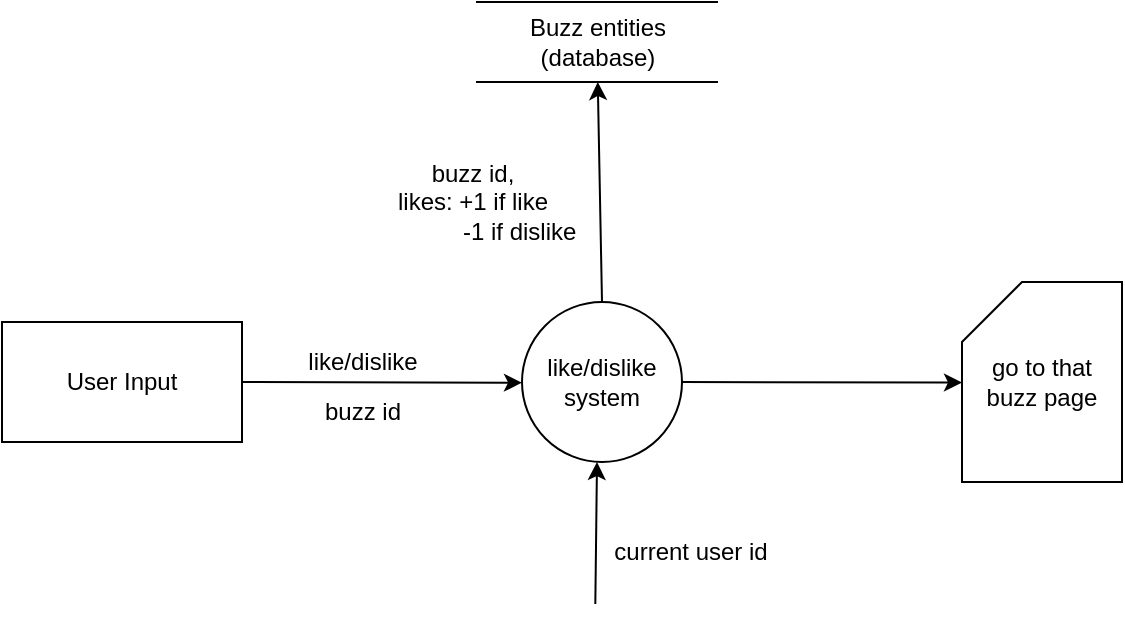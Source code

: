 <mxfile>
    <diagram id="-Yv0KU5_5GxbCI-0QOoM" name="Page-1">
        <mxGraphModel dx="576" dy="424" grid="1" gridSize="10" guides="1" tooltips="1" connect="1" arrows="1" fold="1" page="1" pageScale="1" pageWidth="827" pageHeight="1169" math="0" shadow="0">
            <root>
                <mxCell id="0"/>
                <mxCell id="1" parent="0"/>
                <mxCell id="13" style="edgeStyle=none;html=1;exitX=1;exitY=0.5;exitDx=0;exitDy=0;" parent="1" source="14" edge="1">
                    <mxGeometry relative="1" as="geometry">
                        <mxPoint x="330" y="250.333" as="targetPoint"/>
                    </mxGeometry>
                </mxCell>
                <mxCell id="14" value="User Input" style="rounded=0;whiteSpace=wrap;html=1;" parent="1" vertex="1">
                    <mxGeometry x="70" y="220" width="120" height="60" as="geometry"/>
                </mxCell>
                <mxCell id="15" value="like/dislike" style="text;html=1;align=center;verticalAlign=middle;resizable=0;points=[];autosize=1;strokeColor=none;fillColor=none;" parent="1" vertex="1">
                    <mxGeometry x="210" y="225" width="80" height="30" as="geometry"/>
                </mxCell>
                <mxCell id="16" style="edgeStyle=none;html=1;exitX=1;exitY=0.5;exitDx=0;exitDy=0;" parent="1" source="18" edge="1">
                    <mxGeometry relative="1" as="geometry">
                        <mxPoint x="550" y="250.286" as="targetPoint"/>
                    </mxGeometry>
                </mxCell>
                <mxCell id="17" style="edgeStyle=none;html=1;exitX=0.5;exitY=0;exitDx=0;exitDy=0;" parent="1" source="18" target="22" edge="1">
                    <mxGeometry relative="1" as="geometry"/>
                </mxCell>
                <mxCell id="18" value="like/dislike&lt;br&gt;system" style="ellipse;whiteSpace=wrap;html=1;aspect=fixed;" parent="1" vertex="1">
                    <mxGeometry x="330" y="210" width="80" height="80" as="geometry"/>
                </mxCell>
                <mxCell id="20" style="edgeStyle=none;html=1;entryX=0.5;entryY=1;entryDx=0;entryDy=0;exitX=0.442;exitY=0.04;exitDx=0;exitDy=0;exitPerimeter=0;" parent="1" edge="1">
                    <mxGeometry relative="1" as="geometry">
                        <mxPoint x="366.665" y="361" as="sourcePoint"/>
                        <mxPoint x="367.5" y="290" as="targetPoint"/>
                    </mxGeometry>
                </mxCell>
                <mxCell id="21" value="current user id" style="text;html=1;align=center;verticalAlign=middle;resizable=0;points=[];autosize=1;strokeColor=none;fillColor=none;" parent="1" vertex="1">
                    <mxGeometry x="364" y="320" width="100" height="30" as="geometry"/>
                </mxCell>
                <mxCell id="22" value="Buzz entities&lt;br&gt;(database)" style="shape=partialRectangle;whiteSpace=wrap;html=1;left=0;right=0;fillColor=none;rounded=0;strokeColor=default;fontFamily=Helvetica;fontSize=12;fontColor=default;" parent="1" vertex="1">
                    <mxGeometry x="307.5" y="60" width="120" height="40" as="geometry"/>
                </mxCell>
                <mxCell id="23" value="buzz id,&lt;br&gt;likes: +1 if like&lt;br&gt;&amp;nbsp; &amp;nbsp; &amp;nbsp; &amp;nbsp; &amp;nbsp; &amp;nbsp; &amp;nbsp; -1 if dislike" style="text;html=1;align=center;verticalAlign=middle;resizable=0;points=[];autosize=1;strokeColor=none;fillColor=none;" parent="1" vertex="1">
                    <mxGeometry x="240" y="130" width="130" height="60" as="geometry"/>
                </mxCell>
                <mxCell id="24" value="&lt;span style=&quot;&quot;&gt;go to that&lt;br&gt;buzz&amp;nbsp;&lt;/span&gt;&lt;span style=&quot;&quot;&gt;page&lt;/span&gt;" style="shape=card;whiteSpace=wrap;html=1;" parent="1" vertex="1">
                    <mxGeometry x="550" y="200" width="80" height="100" as="geometry"/>
                </mxCell>
                <mxCell id="25" value="buzz id" style="text;html=1;align=center;verticalAlign=middle;resizable=0;points=[];autosize=1;strokeColor=none;fillColor=none;" vertex="1" parent="1">
                    <mxGeometry x="220" y="250" width="60" height="30" as="geometry"/>
                </mxCell>
            </root>
        </mxGraphModel>
    </diagram>
</mxfile>
